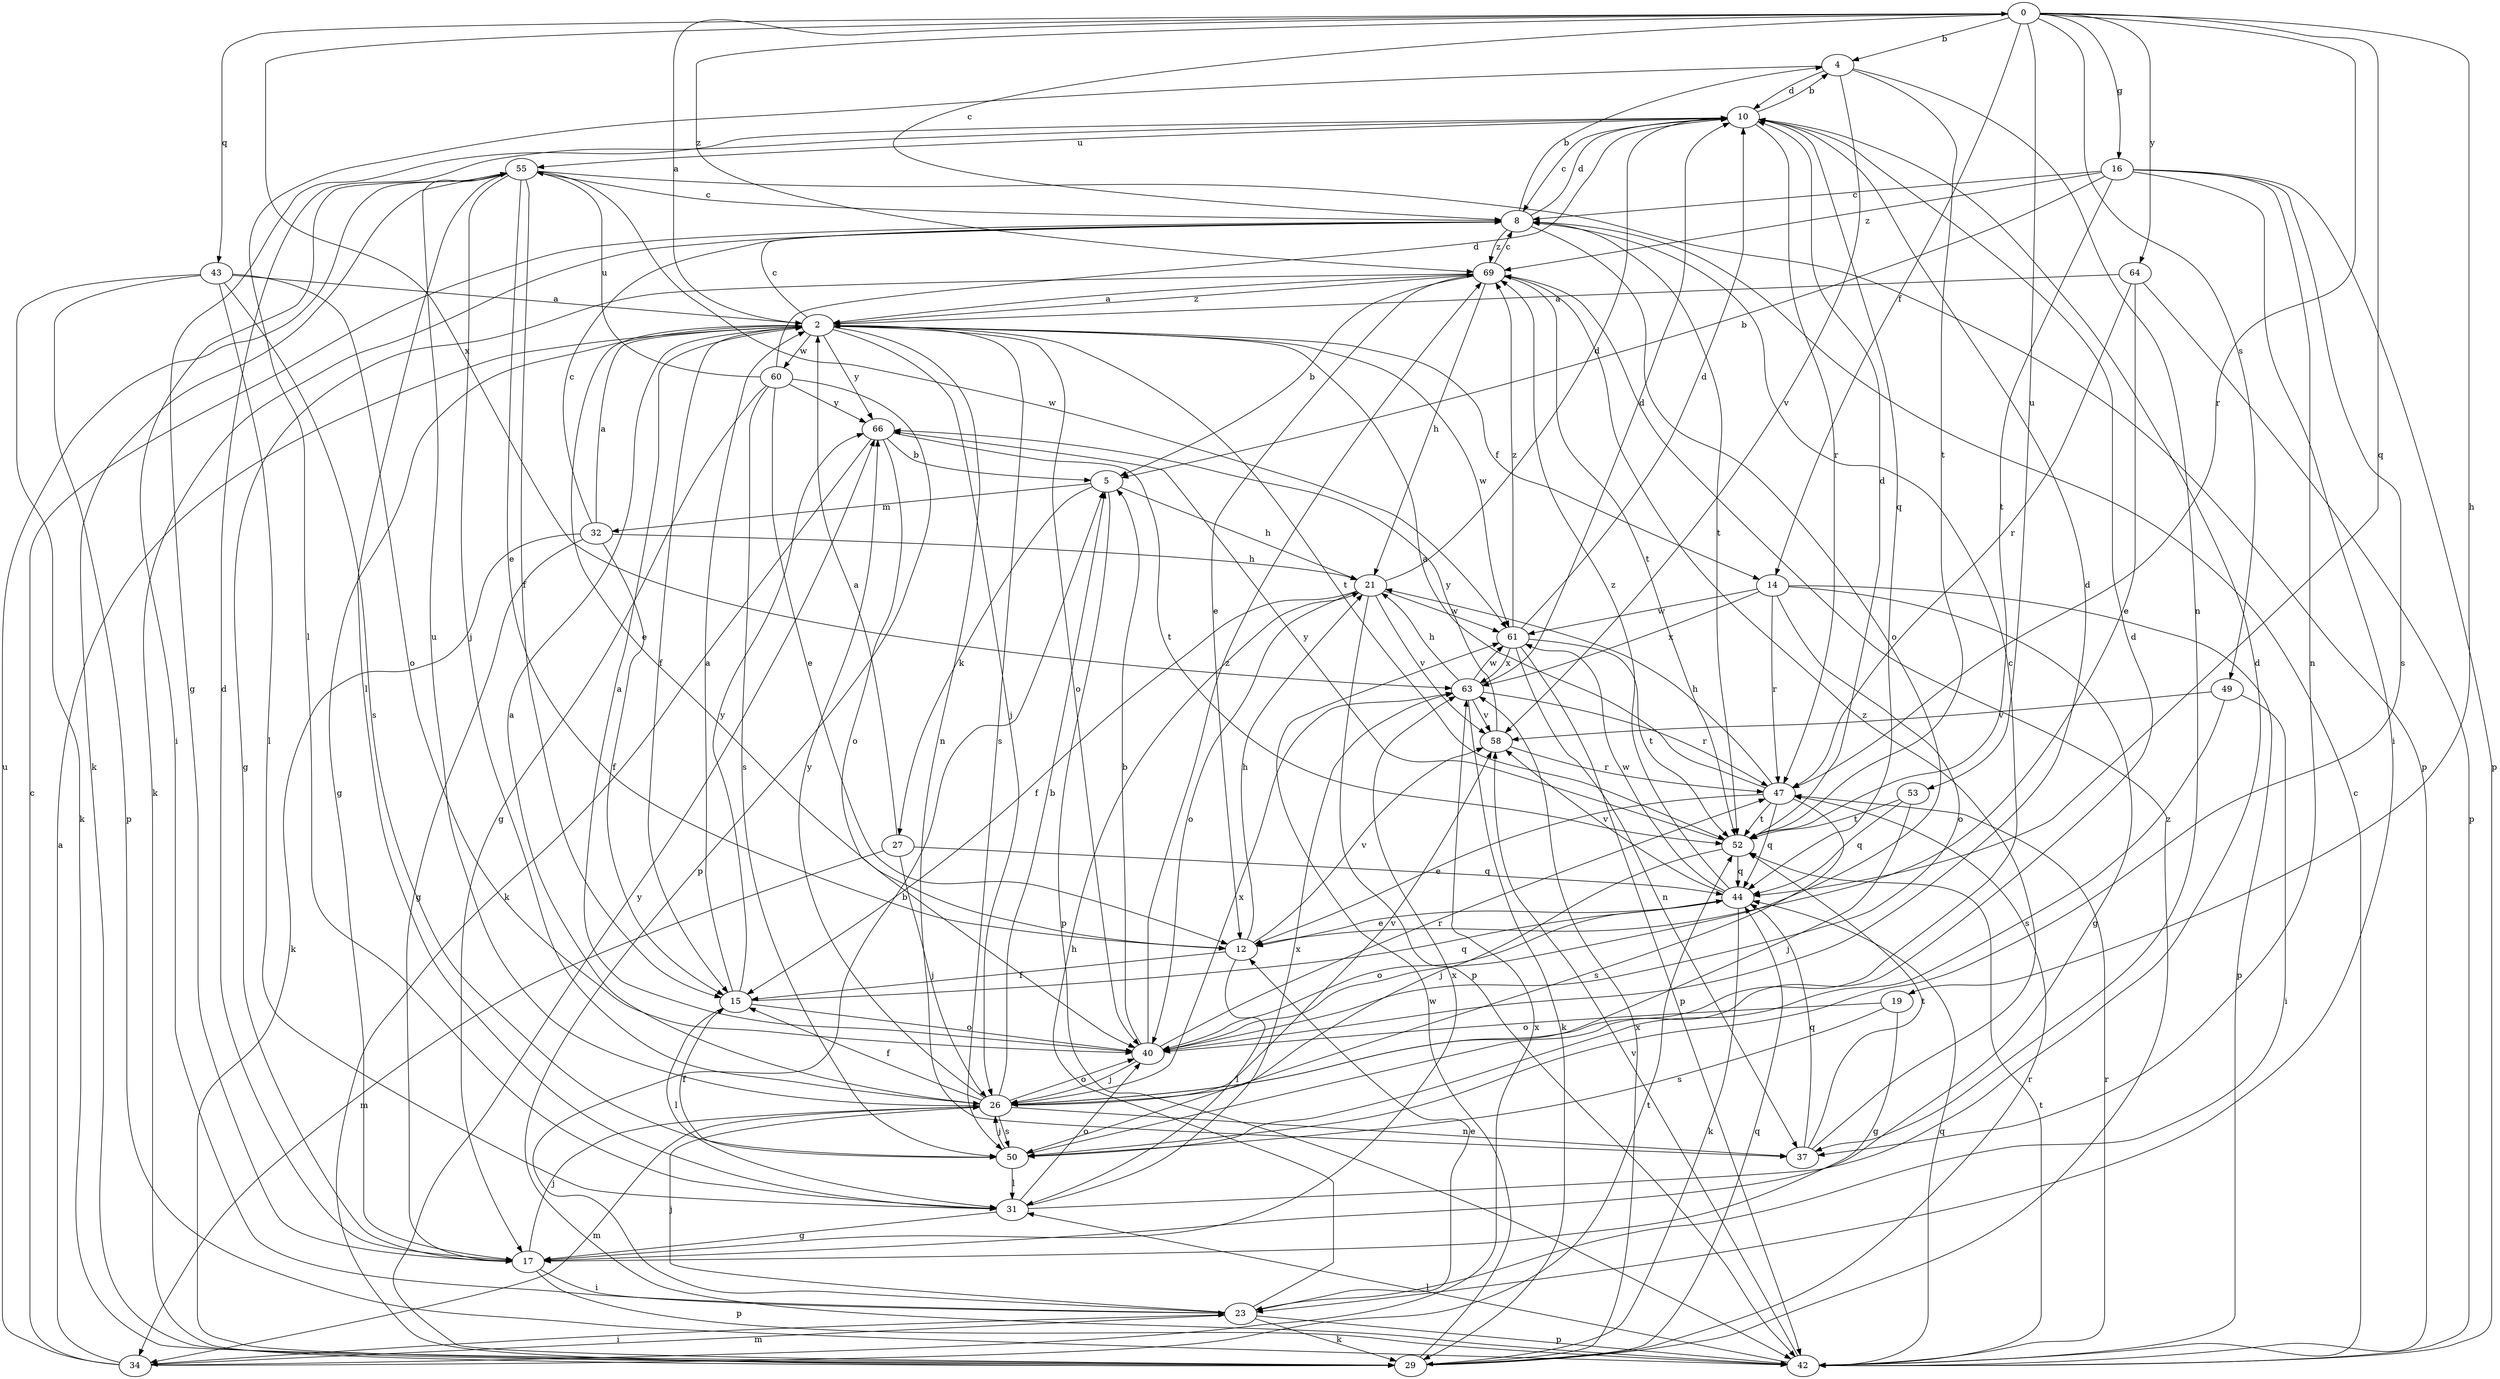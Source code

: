 strict digraph  {
0;
2;
4;
5;
8;
10;
12;
14;
15;
16;
17;
19;
21;
23;
26;
27;
29;
31;
32;
34;
37;
40;
42;
43;
44;
47;
49;
50;
52;
53;
55;
58;
60;
61;
63;
64;
66;
69;
0 -> 4  [label=b];
0 -> 8  [label=c];
0 -> 14  [label=f];
0 -> 16  [label=g];
0 -> 19  [label=h];
0 -> 43  [label=q];
0 -> 44  [label=q];
0 -> 47  [label=r];
0 -> 49  [label=s];
0 -> 53  [label=u];
0 -> 63  [label=x];
0 -> 64  [label=y];
0 -> 69  [label=z];
2 -> 0  [label=a];
2 -> 8  [label=c];
2 -> 12  [label=e];
2 -> 14  [label=f];
2 -> 15  [label=f];
2 -> 17  [label=g];
2 -> 26  [label=j];
2 -> 37  [label=n];
2 -> 40  [label=o];
2 -> 50  [label=s];
2 -> 52  [label=t];
2 -> 60  [label=w];
2 -> 61  [label=w];
2 -> 66  [label=y];
2 -> 69  [label=z];
4 -> 10  [label=d];
4 -> 31  [label=l];
4 -> 37  [label=n];
4 -> 52  [label=t];
4 -> 58  [label=v];
5 -> 21  [label=h];
5 -> 27  [label=k];
5 -> 32  [label=m];
5 -> 42  [label=p];
8 -> 4  [label=b];
8 -> 10  [label=d];
8 -> 29  [label=k];
8 -> 40  [label=o];
8 -> 52  [label=t];
8 -> 69  [label=z];
10 -> 4  [label=b];
10 -> 8  [label=c];
10 -> 17  [label=g];
10 -> 44  [label=q];
10 -> 47  [label=r];
10 -> 55  [label=u];
12 -> 15  [label=f];
12 -> 21  [label=h];
12 -> 31  [label=l];
12 -> 58  [label=v];
14 -> 17  [label=g];
14 -> 40  [label=o];
14 -> 42  [label=p];
14 -> 47  [label=r];
14 -> 61  [label=w];
14 -> 63  [label=x];
15 -> 2  [label=a];
15 -> 31  [label=l];
15 -> 40  [label=o];
15 -> 44  [label=q];
15 -> 66  [label=y];
16 -> 5  [label=b];
16 -> 8  [label=c];
16 -> 23  [label=i];
16 -> 37  [label=n];
16 -> 42  [label=p];
16 -> 50  [label=s];
16 -> 52  [label=t];
16 -> 69  [label=z];
17 -> 10  [label=d];
17 -> 23  [label=i];
17 -> 26  [label=j];
17 -> 42  [label=p];
17 -> 63  [label=x];
19 -> 17  [label=g];
19 -> 40  [label=o];
19 -> 50  [label=s];
21 -> 10  [label=d];
21 -> 15  [label=f];
21 -> 40  [label=o];
21 -> 42  [label=p];
21 -> 58  [label=v];
21 -> 61  [label=w];
23 -> 5  [label=b];
23 -> 12  [label=e];
23 -> 21  [label=h];
23 -> 26  [label=j];
23 -> 29  [label=k];
23 -> 34  [label=m];
23 -> 42  [label=p];
26 -> 2  [label=a];
26 -> 5  [label=b];
26 -> 8  [label=c];
26 -> 15  [label=f];
26 -> 34  [label=m];
26 -> 37  [label=n];
26 -> 40  [label=o];
26 -> 50  [label=s];
26 -> 55  [label=u];
26 -> 58  [label=v];
26 -> 63  [label=x];
26 -> 66  [label=y];
27 -> 2  [label=a];
27 -> 26  [label=j];
27 -> 34  [label=m];
27 -> 44  [label=q];
29 -> 44  [label=q];
29 -> 47  [label=r];
29 -> 61  [label=w];
29 -> 63  [label=x];
29 -> 66  [label=y];
29 -> 69  [label=z];
31 -> 10  [label=d];
31 -> 17  [label=g];
31 -> 40  [label=o];
31 -> 63  [label=x];
32 -> 2  [label=a];
32 -> 8  [label=c];
32 -> 15  [label=f];
32 -> 17  [label=g];
32 -> 21  [label=h];
32 -> 29  [label=k];
34 -> 2  [label=a];
34 -> 8  [label=c];
34 -> 23  [label=i];
34 -> 52  [label=t];
34 -> 55  [label=u];
34 -> 63  [label=x];
37 -> 44  [label=q];
37 -> 52  [label=t];
37 -> 69  [label=z];
40 -> 2  [label=a];
40 -> 5  [label=b];
40 -> 10  [label=d];
40 -> 26  [label=j];
40 -> 47  [label=r];
40 -> 69  [label=z];
42 -> 8  [label=c];
42 -> 31  [label=l];
42 -> 44  [label=q];
42 -> 47  [label=r];
42 -> 52  [label=t];
42 -> 58  [label=v];
43 -> 2  [label=a];
43 -> 29  [label=k];
43 -> 31  [label=l];
43 -> 40  [label=o];
43 -> 42  [label=p];
43 -> 50  [label=s];
44 -> 12  [label=e];
44 -> 29  [label=k];
44 -> 40  [label=o];
44 -> 58  [label=v];
44 -> 61  [label=w];
44 -> 69  [label=z];
47 -> 2  [label=a];
47 -> 12  [label=e];
47 -> 21  [label=h];
47 -> 44  [label=q];
47 -> 50  [label=s];
47 -> 52  [label=t];
49 -> 23  [label=i];
49 -> 50  [label=s];
49 -> 58  [label=v];
50 -> 10  [label=d];
50 -> 15  [label=f];
50 -> 26  [label=j];
50 -> 31  [label=l];
52 -> 10  [label=d];
52 -> 26  [label=j];
52 -> 44  [label=q];
52 -> 66  [label=y];
53 -> 26  [label=j];
53 -> 44  [label=q];
53 -> 52  [label=t];
55 -> 8  [label=c];
55 -> 12  [label=e];
55 -> 15  [label=f];
55 -> 23  [label=i];
55 -> 26  [label=j];
55 -> 29  [label=k];
55 -> 31  [label=l];
55 -> 42  [label=p];
55 -> 61  [label=w];
58 -> 47  [label=r];
58 -> 66  [label=y];
60 -> 10  [label=d];
60 -> 12  [label=e];
60 -> 17  [label=g];
60 -> 42  [label=p];
60 -> 50  [label=s];
60 -> 55  [label=u];
60 -> 66  [label=y];
61 -> 10  [label=d];
61 -> 37  [label=n];
61 -> 42  [label=p];
61 -> 52  [label=t];
61 -> 63  [label=x];
61 -> 69  [label=z];
63 -> 10  [label=d];
63 -> 21  [label=h];
63 -> 29  [label=k];
63 -> 47  [label=r];
63 -> 58  [label=v];
63 -> 61  [label=w];
64 -> 2  [label=a];
64 -> 12  [label=e];
64 -> 42  [label=p];
64 -> 47  [label=r];
66 -> 5  [label=b];
66 -> 29  [label=k];
66 -> 40  [label=o];
66 -> 52  [label=t];
69 -> 2  [label=a];
69 -> 5  [label=b];
69 -> 8  [label=c];
69 -> 12  [label=e];
69 -> 17  [label=g];
69 -> 21  [label=h];
69 -> 52  [label=t];
}
